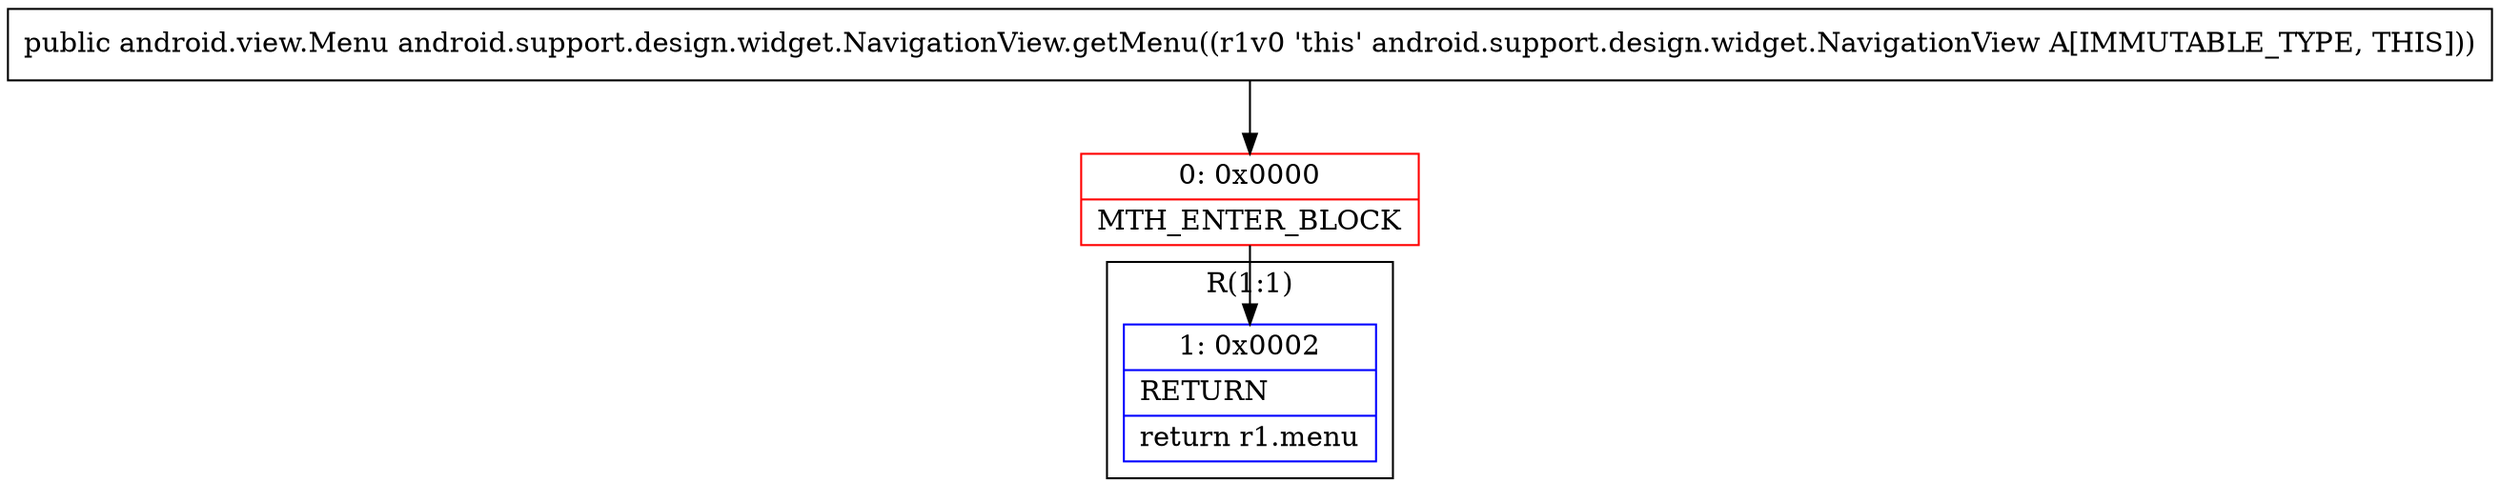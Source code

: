 digraph "CFG forandroid.support.design.widget.NavigationView.getMenu()Landroid\/view\/Menu;" {
subgraph cluster_Region_1354730233 {
label = "R(1:1)";
node [shape=record,color=blue];
Node_1 [shape=record,label="{1\:\ 0x0002|RETURN\l|return r1.menu\l}"];
}
Node_0 [shape=record,color=red,label="{0\:\ 0x0000|MTH_ENTER_BLOCK\l}"];
MethodNode[shape=record,label="{public android.view.Menu android.support.design.widget.NavigationView.getMenu((r1v0 'this' android.support.design.widget.NavigationView A[IMMUTABLE_TYPE, THIS])) }"];
MethodNode -> Node_0;
Node_0 -> Node_1;
}

